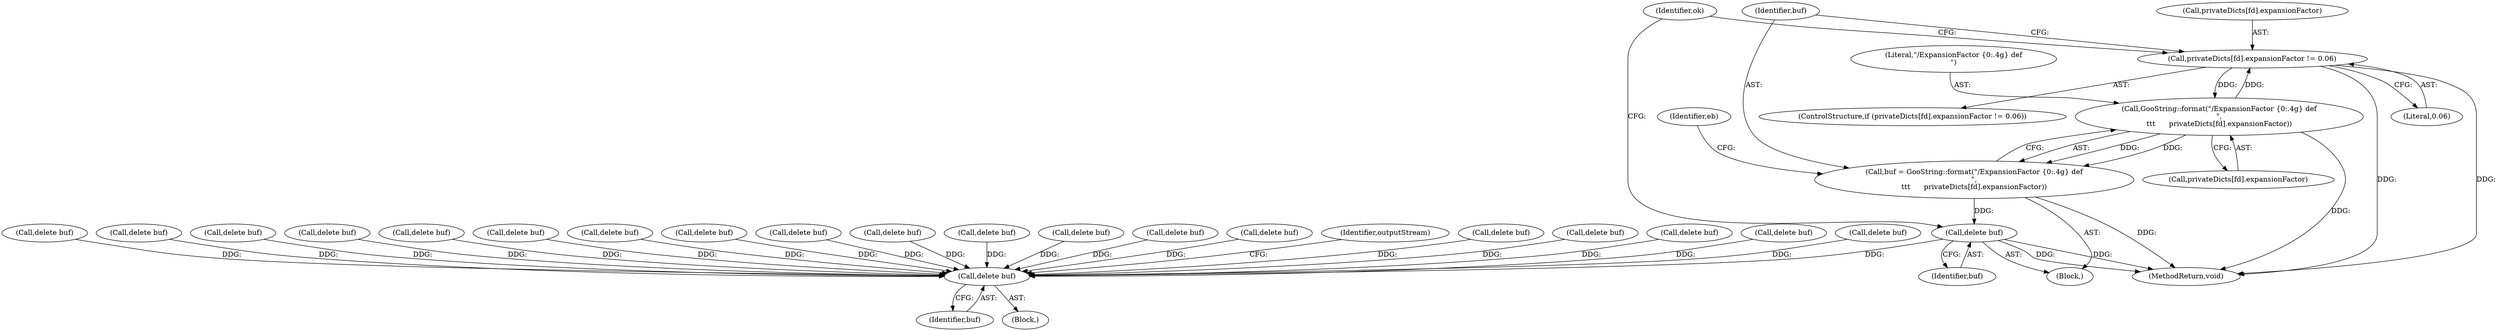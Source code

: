 digraph "0_poppler_da63c35549e8852a410946ab016a3f25ac701bdf@array" {
"1001114" [label="(Call,privateDicts[fd].expansionFactor != 0.06)"];
"1001124" [label="(Call,GooString::format(\"/ExpansionFactor {0:.4g} def\n\",\n\t\t\t      privateDicts[fd].expansionFactor))"];
"1001114" [label="(Call,privateDicts[fd].expansionFactor != 0.06)"];
"1001122" [label="(Call,buf = GooString::format(\"/ExpansionFactor {0:.4g} def\n\",\n\t\t\t      privateDicts[fd].expansionFactor))"];
"1001135" [label="(Call,delete buf)"];
"1000355" [label="(Call,delete buf)"];
"1001113" [label="(ControlStructure,if (privateDicts[fd].expansionFactor != 0.06))"];
"1001126" [label="(Call,privateDicts[fd].expansionFactor)"];
"1001125" [label="(Literal,\"/ExpansionFactor {0:.4g} def\n\")"];
"1001122" [label="(Call,buf = GooString::format(\"/ExpansionFactor {0:.4g} def\n\",\n\t\t\t      privateDicts[fd].expansionFactor))"];
"1001121" [label="(Block,)"];
"1000762" [label="(Call,delete buf)"];
"1000842" [label="(Call,delete buf)"];
"1000658" [label="(Call,delete buf)"];
"1000912" [label="(Call,delete buf)"];
"1000356" [label="(Identifier,buf)"];
"1001114" [label="(Call,privateDicts[fd].expansionFactor != 0.06)"];
"1001138" [label="(Identifier,ok)"];
"1000355" [label="(Call,delete buf)"];
"1000295" [label="(Block,)"];
"1001135" [label="(Call,delete buf)"];
"1000529" [label="(Call,delete buf)"];
"1000497" [label="(Call,delete buf)"];
"1001120" [label="(Literal,0.06)"];
"1001111" [label="(Call,delete buf)"];
"1000814" [label="(Call,delete buf)"];
"1000890" [label="(Call,delete buf)"];
"1001123" [label="(Identifier,buf)"];
"1001087" [label="(Call,delete buf)"];
"1001124" [label="(Call,GooString::format(\"/ExpansionFactor {0:.4g} def\n\",\n\t\t\t      privateDicts[fd].expansionFactor))"];
"1000934" [label="(Call,delete buf)"];
"1000477" [label="(Call,delete buf)"];
"1001136" [label="(Identifier,buf)"];
"1000866" [label="(Call,delete buf)"];
"1000710" [label="(Call,delete buf)"];
"1000358" [label="(Identifier,outputStream)"];
"1000982" [label="(Call,delete buf)"];
"1001258" [label="(Call,delete buf)"];
"1001115" [label="(Call,privateDicts[fd].expansionFactor)"];
"1001133" [label="(Identifier,eb)"];
"1000545" [label="(Call,delete buf)"];
"1001034" [label="(Call,delete buf)"];
"1001475" [label="(MethodReturn,void)"];
"1001063" [label="(Call,delete buf)"];
"1001114" -> "1001113"  [label="AST: "];
"1001114" -> "1001120"  [label="CFG: "];
"1001115" -> "1001114"  [label="AST: "];
"1001120" -> "1001114"  [label="AST: "];
"1001123" -> "1001114"  [label="CFG: "];
"1001138" -> "1001114"  [label="CFG: "];
"1001114" -> "1001475"  [label="DDG: "];
"1001114" -> "1001475"  [label="DDG: "];
"1001124" -> "1001114"  [label="DDG: "];
"1001114" -> "1001124"  [label="DDG: "];
"1001124" -> "1001122"  [label="AST: "];
"1001124" -> "1001126"  [label="CFG: "];
"1001125" -> "1001124"  [label="AST: "];
"1001126" -> "1001124"  [label="AST: "];
"1001122" -> "1001124"  [label="CFG: "];
"1001124" -> "1001475"  [label="DDG: "];
"1001124" -> "1001122"  [label="DDG: "];
"1001124" -> "1001122"  [label="DDG: "];
"1001122" -> "1001121"  [label="AST: "];
"1001123" -> "1001122"  [label="AST: "];
"1001133" -> "1001122"  [label="CFG: "];
"1001122" -> "1001475"  [label="DDG: "];
"1001122" -> "1001135"  [label="DDG: "];
"1001135" -> "1001121"  [label="AST: "];
"1001135" -> "1001136"  [label="CFG: "];
"1001136" -> "1001135"  [label="AST: "];
"1001138" -> "1001135"  [label="CFG: "];
"1001135" -> "1001475"  [label="DDG: "];
"1001135" -> "1001475"  [label="DDG: "];
"1001135" -> "1000355"  [label="DDG: "];
"1000355" -> "1000295"  [label="AST: "];
"1000355" -> "1000356"  [label="CFG: "];
"1000356" -> "1000355"  [label="AST: "];
"1000358" -> "1000355"  [label="CFG: "];
"1000934" -> "1000355"  [label="DDG: "];
"1000497" -> "1000355"  [label="DDG: "];
"1001087" -> "1000355"  [label="DDG: "];
"1000545" -> "1000355"  [label="DDG: "];
"1001034" -> "1000355"  [label="DDG: "];
"1001063" -> "1000355"  [label="DDG: "];
"1000658" -> "1000355"  [label="DDG: "];
"1001258" -> "1000355"  [label="DDG: "];
"1000477" -> "1000355"  [label="DDG: "];
"1000912" -> "1000355"  [label="DDG: "];
"1001111" -> "1000355"  [label="DDG: "];
"1000890" -> "1000355"  [label="DDG: "];
"1000866" -> "1000355"  [label="DDG: "];
"1000710" -> "1000355"  [label="DDG: "];
"1000842" -> "1000355"  [label="DDG: "];
"1000529" -> "1000355"  [label="DDG: "];
"1000814" -> "1000355"  [label="DDG: "];
"1000762" -> "1000355"  [label="DDG: "];
"1000982" -> "1000355"  [label="DDG: "];
}
